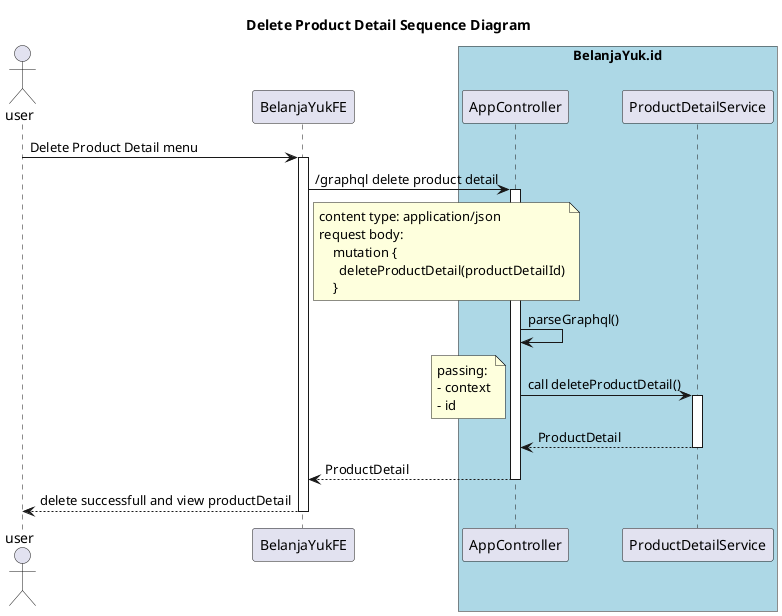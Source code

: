 @startuml
title: Delete Product Detail Sequence Diagram
actor user
participant BelanjaYukFE
box "BelanjaYuk.id" #LightBlue
participant AppController
participant ProductDetailService
end box

user -> BelanjaYukFE ++ : Delete Product Detail menu
BelanjaYukFE -> AppController ++ : /graphql delete product detail
    note right of BelanjaYukFE
    content type: application/json
    request body:
        mutation {
          deleteProductDetail(productDetailId)
        }
    end note
AppController -> AppController : parseGraphql()
AppController -> ProductDetailService ++ : call deleteProductDetail()
    note left
    passing:
    - context
    - id
    end note
ProductDetailService --> AppController --: ProductDetail
AppController --> BelanjaYukFE -- : ProductDetail
BelanjaYukFE --> user -- : delete successfull and view productDetail
@enduml